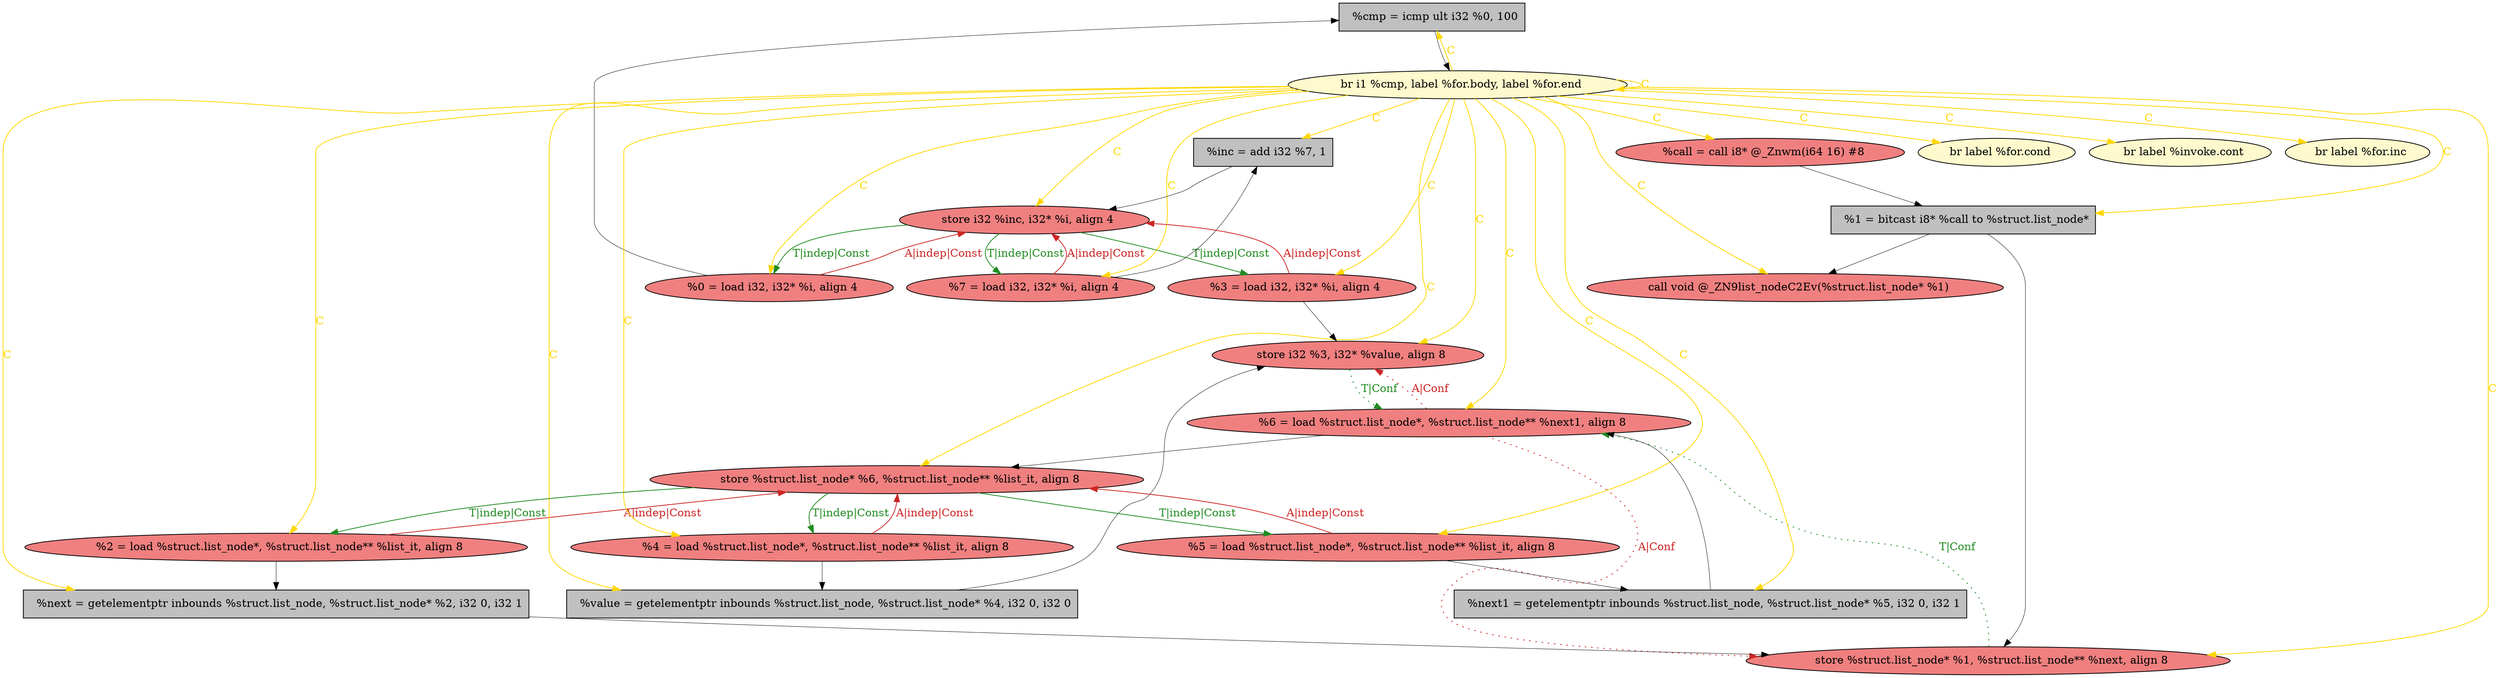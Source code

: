 
digraph G {


node984 [fillcolor=grey,label="  %cmp = icmp ult i32 %0, 100",shape=rectangle,style=filled ]
node983 [fillcolor=lightcoral,label="  %0 = load i32, i32* %i, align 4",shape=ellipse,style=filled ]
node981 [fillcolor=lightcoral,label="  %2 = load %struct.list_node*, %struct.list_node** %list_it, align 8",shape=ellipse,style=filled ]
node978 [fillcolor=lightcoral,label="  call void @_ZN9list_nodeC2Ev(%struct.list_node* %1)",shape=ellipse,style=filled ]
node967 [fillcolor=lightcoral,label="  store %struct.list_node* %1, %struct.list_node** %next, align 8",shape=ellipse,style=filled ]
node964 [fillcolor=grey,label="  %value = getelementptr inbounds %struct.list_node, %struct.list_node* %4, i32 0, i32 0",shape=rectangle,style=filled ]
node982 [fillcolor=lightcoral,label="  store i32 %inc, i32* %i, align 4",shape=ellipse,style=filled ]
node980 [fillcolor=lemonchiffon,label="  br i1 %cmp, label %for.body, label %for.end",shape=ellipse,style=filled ]
node966 [fillcolor=lightcoral,label="  %7 = load i32, i32* %i, align 4",shape=ellipse,style=filled ]
node976 [fillcolor=lightcoral,label="  %4 = load %struct.list_node*, %struct.list_node** %list_it, align 8",shape=ellipse,style=filled ]
node969 [fillcolor=lightcoral,label="  %6 = load %struct.list_node*, %struct.list_node** %next1, align 8",shape=ellipse,style=filled ]
node962 [fillcolor=lightcoral,label="  store i32 %3, i32* %value, align 8",shape=ellipse,style=filled ]
node972 [fillcolor=lemonchiffon,label="  br label %for.cond",shape=ellipse,style=filled ]
node963 [fillcolor=lemonchiffon,label="  br label %invoke.cont",shape=ellipse,style=filled ]
node965 [fillcolor=lightcoral,label="  %3 = load i32, i32* %i, align 4",shape=ellipse,style=filled ]
node970 [fillcolor=grey,label="  %next = getelementptr inbounds %struct.list_node, %struct.list_node* %2, i32 0, i32 1",shape=rectangle,style=filled ]
node979 [fillcolor=grey,label="  %next1 = getelementptr inbounds %struct.list_node, %struct.list_node* %5, i32 0, i32 1",shape=rectangle,style=filled ]
node968 [fillcolor=grey,label="  %1 = bitcast i8* %call to %struct.list_node*",shape=rectangle,style=filled ]
node973 [fillcolor=lightcoral,label="  %call = call i8* @_Znwm(i64 16) #8",shape=ellipse,style=filled ]
node977 [fillcolor=lemonchiffon,label="  br label %for.inc",shape=ellipse,style=filled ]
node971 [fillcolor=lightcoral,label="  store %struct.list_node* %6, %struct.list_node** %list_it, align 8",shape=ellipse,style=filled ]
node974 [fillcolor=lightcoral,label="  %5 = load %struct.list_node*, %struct.list_node** %list_it, align 8",shape=ellipse,style=filled ]
node975 [fillcolor=grey,label="  %inc = add i32 %7, 1",shape=rectangle,style=filled ]

node980->node982 [style=solid,color=gold,label="C",penwidth=1.0,fontcolor=gold ]
node983->node982 [style=solid,color=firebrick3,label="A|indep|Const",penwidth=1.0,fontcolor=firebrick3 ]
node962->node969 [style=dotted,color=forestgreen,label="T|Conf",penwidth=1.0,fontcolor=forestgreen ]
node971->node976 [style=solid,color=forestgreen,label="T|indep|Const",penwidth=1.0,fontcolor=forestgreen ]
node976->node971 [style=solid,color=firebrick3,label="A|indep|Const",penwidth=1.0,fontcolor=firebrick3 ]
node969->node967 [style=dotted,color=firebrick3,label="A|Conf",penwidth=1.0,fontcolor=firebrick3 ]
node976->node964 [style=solid,color=black,label="",penwidth=0.5,fontcolor=black ]
node966->node975 [style=solid,color=black,label="",penwidth=0.5,fontcolor=black ]
node983->node984 [style=solid,color=black,label="",penwidth=0.5,fontcolor=black ]
node982->node966 [style=solid,color=forestgreen,label="T|indep|Const",penwidth=1.0,fontcolor=forestgreen ]
node970->node967 [style=solid,color=black,label="",penwidth=0.5,fontcolor=black ]
node980->node969 [style=solid,color=gold,label="C",penwidth=1.0,fontcolor=gold ]
node980->node980 [style=solid,color=gold,label="C",penwidth=1.0,fontcolor=gold ]
node966->node982 [style=solid,color=firebrick3,label="A|indep|Const",penwidth=1.0,fontcolor=firebrick3 ]
node980->node978 [style=solid,color=gold,label="C",penwidth=1.0,fontcolor=gold ]
node980->node977 [style=solid,color=gold,label="C",penwidth=1.0,fontcolor=gold ]
node980->node962 [style=solid,color=gold,label="C",penwidth=1.0,fontcolor=gold ]
node980->node963 [style=solid,color=gold,label="C",penwidth=1.0,fontcolor=gold ]
node964->node962 [style=solid,color=black,label="",penwidth=0.5,fontcolor=black ]
node980->node975 [style=solid,color=gold,label="C",penwidth=1.0,fontcolor=gold ]
node979->node969 [style=solid,color=black,label="",penwidth=0.5,fontcolor=black ]
node982->node965 [style=solid,color=forestgreen,label="T|indep|Const",penwidth=1.0,fontcolor=forestgreen ]
node975->node982 [style=solid,color=black,label="",penwidth=0.5,fontcolor=black ]
node969->node962 [style=dotted,color=firebrick3,label="A|Conf",penwidth=1.0,fontcolor=firebrick3 ]
node980->node973 [style=solid,color=gold,label="C",penwidth=1.0,fontcolor=gold ]
node980->node970 [style=solid,color=gold,label="C",penwidth=1.0,fontcolor=gold ]
node980->node976 [style=solid,color=gold,label="C",penwidth=1.0,fontcolor=gold ]
node974->node979 [style=solid,color=black,label="",penwidth=0.5,fontcolor=black ]
node982->node983 [style=solid,color=forestgreen,label="T|indep|Const",penwidth=1.0,fontcolor=forestgreen ]
node968->node978 [style=solid,color=black,label="",penwidth=0.5,fontcolor=black ]
node980->node979 [style=solid,color=gold,label="C",penwidth=1.0,fontcolor=gold ]
node973->node968 [style=solid,color=black,label="",penwidth=0.5,fontcolor=black ]
node980->node974 [style=solid,color=gold,label="C",penwidth=1.0,fontcolor=gold ]
node980->node981 [style=solid,color=gold,label="C",penwidth=1.0,fontcolor=gold ]
node980->node983 [style=solid,color=gold,label="C",penwidth=1.0,fontcolor=gold ]
node980->node984 [style=solid,color=gold,label="C",penwidth=1.0,fontcolor=gold ]
node980->node967 [style=solid,color=gold,label="C",penwidth=1.0,fontcolor=gold ]
node967->node969 [style=dotted,color=forestgreen,label="T|Conf",penwidth=1.0,fontcolor=forestgreen ]
node980->node972 [style=solid,color=gold,label="C",penwidth=1.0,fontcolor=gold ]
node984->node980 [style=solid,color=black,label="",penwidth=0.5,fontcolor=black ]
node980->node966 [style=solid,color=gold,label="C",penwidth=1.0,fontcolor=gold ]
node969->node971 [style=solid,color=black,label="",penwidth=0.5,fontcolor=black ]
node965->node982 [style=solid,color=firebrick3,label="A|indep|Const",penwidth=1.0,fontcolor=firebrick3 ]
node974->node971 [style=solid,color=firebrick3,label="A|indep|Const",penwidth=1.0,fontcolor=firebrick3 ]
node980->node968 [style=solid,color=gold,label="C",penwidth=1.0,fontcolor=gold ]
node981->node971 [style=solid,color=firebrick3,label="A|indep|Const",penwidth=1.0,fontcolor=firebrick3 ]
node980->node964 [style=solid,color=gold,label="C",penwidth=1.0,fontcolor=gold ]
node971->node974 [style=solid,color=forestgreen,label="T|indep|Const",penwidth=1.0,fontcolor=forestgreen ]
node971->node981 [style=solid,color=forestgreen,label="T|indep|Const",penwidth=1.0,fontcolor=forestgreen ]
node981->node970 [style=solid,color=black,label="",penwidth=0.5,fontcolor=black ]
node980->node965 [style=solid,color=gold,label="C",penwidth=1.0,fontcolor=gold ]
node965->node962 [style=solid,color=black,label="",penwidth=0.5,fontcolor=black ]
node980->node971 [style=solid,color=gold,label="C",penwidth=1.0,fontcolor=gold ]
node968->node967 [style=solid,color=black,label="",penwidth=0.5,fontcolor=black ]


}
